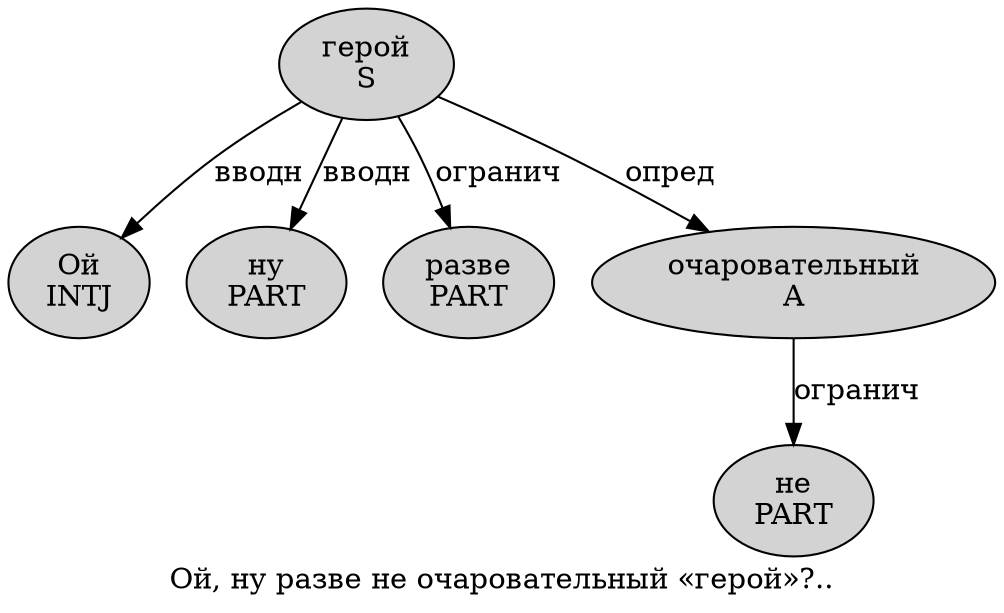 digraph SENTENCE_3081 {
	graph [label="Ой, ну разве не очаровательный «герой»?.."]
	node [style=filled]
		0 [label="Ой
INTJ" color="" fillcolor=lightgray penwidth=1 shape=ellipse]
		2 [label="ну
PART" color="" fillcolor=lightgray penwidth=1 shape=ellipse]
		3 [label="разве
PART" color="" fillcolor=lightgray penwidth=1 shape=ellipse]
		4 [label="не
PART" color="" fillcolor=lightgray penwidth=1 shape=ellipse]
		5 [label="очаровательный
A" color="" fillcolor=lightgray penwidth=1 shape=ellipse]
		7 [label="герой
S" color="" fillcolor=lightgray penwidth=1 shape=ellipse]
			5 -> 4 [label="огранич"]
			7 -> 0 [label="вводн"]
			7 -> 2 [label="вводн"]
			7 -> 3 [label="огранич"]
			7 -> 5 [label="опред"]
}